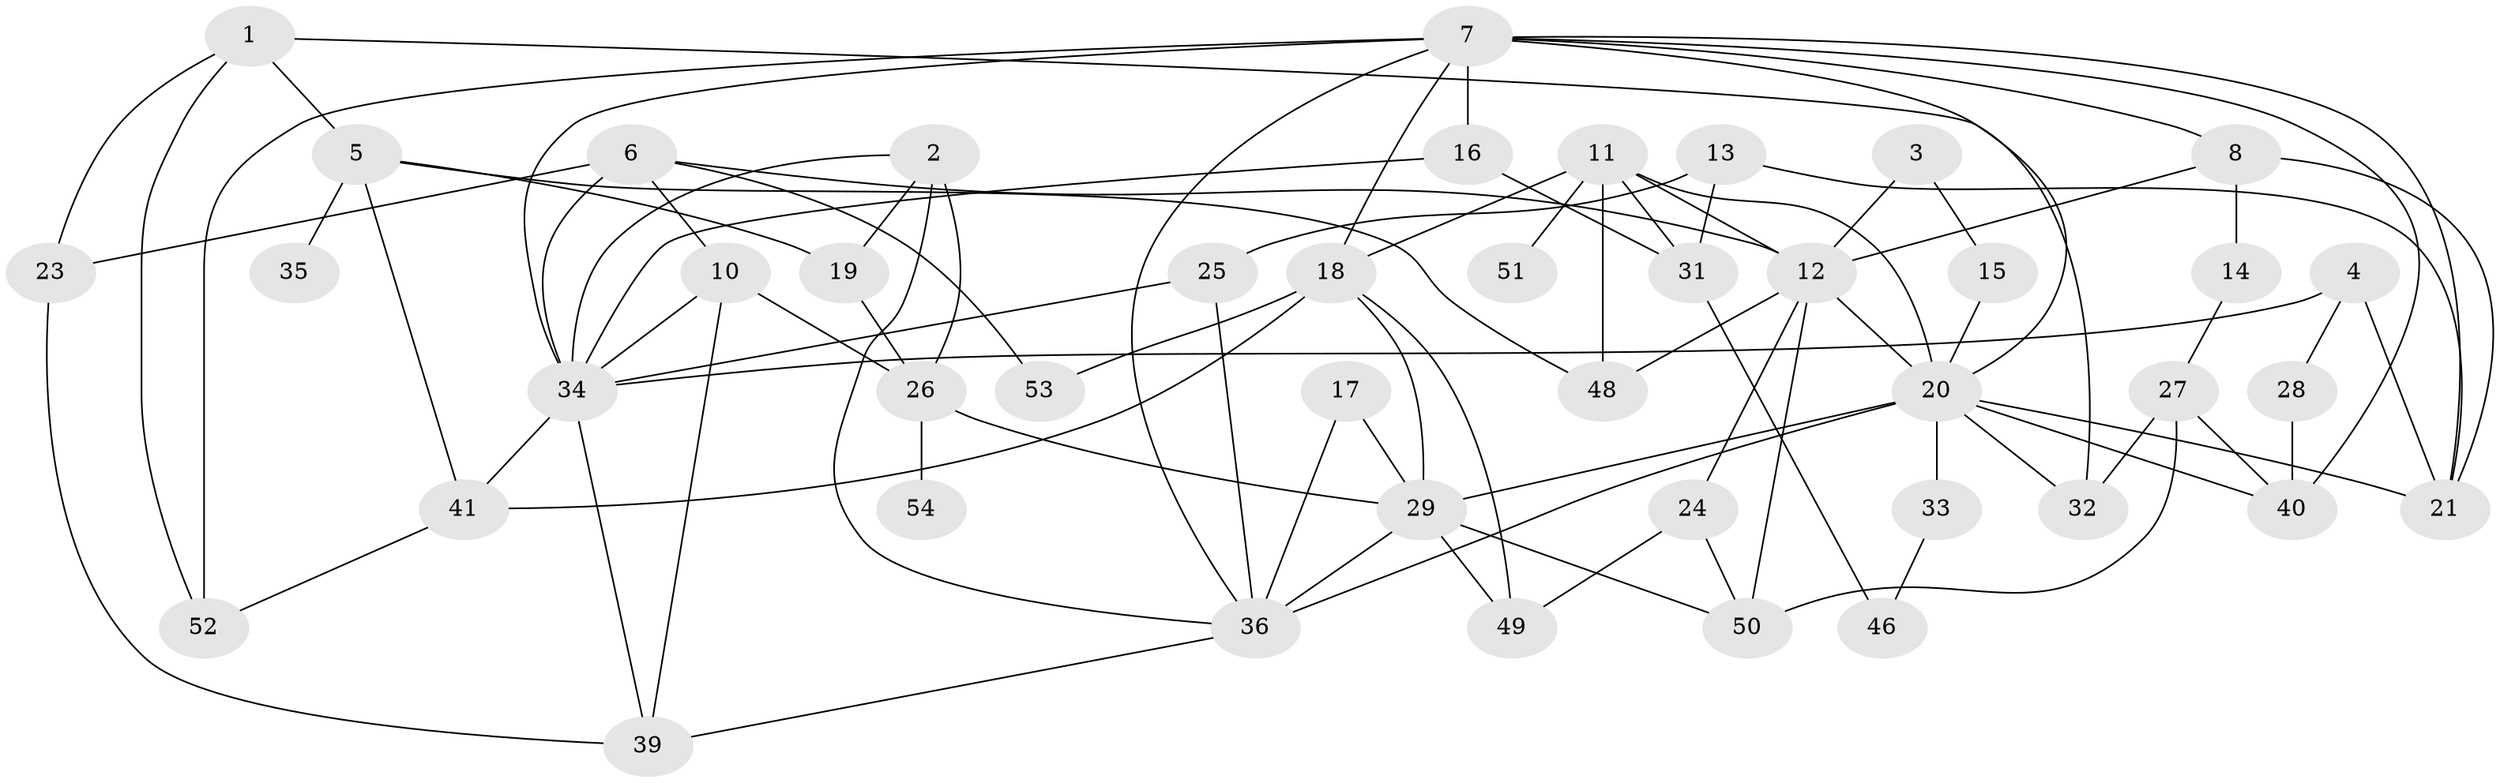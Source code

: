 // original degree distribution, {2: 0.26851851851851855, 3: 0.2222222222222222, 1: 0.1388888888888889, 4: 0.16666666666666666, 6: 0.05555555555555555, 0: 0.08333333333333333, 5: 0.05555555555555555, 7: 0.009259259259259259}
// Generated by graph-tools (version 1.1) at 2025/33/03/09/25 02:33:44]
// undirected, 44 vertices, 87 edges
graph export_dot {
graph [start="1"]
  node [color=gray90,style=filled];
  1;
  2;
  3;
  4;
  5;
  6;
  7;
  8;
  10;
  11;
  12;
  13;
  14;
  15;
  16;
  17;
  18;
  19;
  20;
  21;
  23;
  24;
  25;
  26;
  27;
  28;
  29;
  31;
  32;
  33;
  34;
  35;
  36;
  39;
  40;
  41;
  46;
  48;
  49;
  50;
  51;
  52;
  53;
  54;
  1 -- 5 [weight=1.0];
  1 -- 23 [weight=1.0];
  1 -- 32 [weight=1.0];
  1 -- 52 [weight=1.0];
  2 -- 19 [weight=1.0];
  2 -- 26 [weight=2.0];
  2 -- 34 [weight=1.0];
  2 -- 36 [weight=1.0];
  3 -- 12 [weight=1.0];
  3 -- 15 [weight=1.0];
  4 -- 21 [weight=1.0];
  4 -- 28 [weight=1.0];
  4 -- 34 [weight=1.0];
  5 -- 19 [weight=1.0];
  5 -- 35 [weight=1.0];
  5 -- 41 [weight=1.0];
  5 -- 48 [weight=1.0];
  6 -- 10 [weight=2.0];
  6 -- 12 [weight=1.0];
  6 -- 23 [weight=1.0];
  6 -- 34 [weight=3.0];
  6 -- 53 [weight=1.0];
  7 -- 8 [weight=1.0];
  7 -- 16 [weight=1.0];
  7 -- 18 [weight=1.0];
  7 -- 20 [weight=1.0];
  7 -- 21 [weight=1.0];
  7 -- 34 [weight=1.0];
  7 -- 36 [weight=1.0];
  7 -- 40 [weight=1.0];
  7 -- 52 [weight=1.0];
  8 -- 12 [weight=1.0];
  8 -- 14 [weight=1.0];
  8 -- 21 [weight=1.0];
  10 -- 26 [weight=1.0];
  10 -- 34 [weight=1.0];
  10 -- 39 [weight=1.0];
  11 -- 12 [weight=1.0];
  11 -- 18 [weight=1.0];
  11 -- 20 [weight=1.0];
  11 -- 31 [weight=1.0];
  11 -- 48 [weight=2.0];
  11 -- 51 [weight=1.0];
  12 -- 20 [weight=1.0];
  12 -- 24 [weight=1.0];
  12 -- 48 [weight=1.0];
  12 -- 50 [weight=1.0];
  13 -- 21 [weight=1.0];
  13 -- 25 [weight=1.0];
  13 -- 31 [weight=1.0];
  14 -- 27 [weight=1.0];
  15 -- 20 [weight=1.0];
  16 -- 31 [weight=1.0];
  16 -- 34 [weight=1.0];
  17 -- 29 [weight=1.0];
  17 -- 36 [weight=1.0];
  18 -- 29 [weight=1.0];
  18 -- 41 [weight=1.0];
  18 -- 49 [weight=1.0];
  18 -- 53 [weight=1.0];
  19 -- 26 [weight=1.0];
  20 -- 21 [weight=1.0];
  20 -- 29 [weight=2.0];
  20 -- 32 [weight=1.0];
  20 -- 33 [weight=1.0];
  20 -- 36 [weight=1.0];
  20 -- 40 [weight=1.0];
  23 -- 39 [weight=1.0];
  24 -- 49 [weight=1.0];
  24 -- 50 [weight=1.0];
  25 -- 34 [weight=1.0];
  25 -- 36 [weight=1.0];
  26 -- 29 [weight=1.0];
  26 -- 54 [weight=1.0];
  27 -- 32 [weight=1.0];
  27 -- 40 [weight=1.0];
  27 -- 50 [weight=1.0];
  28 -- 40 [weight=2.0];
  29 -- 36 [weight=1.0];
  29 -- 49 [weight=1.0];
  29 -- 50 [weight=1.0];
  31 -- 46 [weight=1.0];
  33 -- 46 [weight=1.0];
  34 -- 39 [weight=1.0];
  34 -- 41 [weight=1.0];
  36 -- 39 [weight=1.0];
  41 -- 52 [weight=1.0];
}
